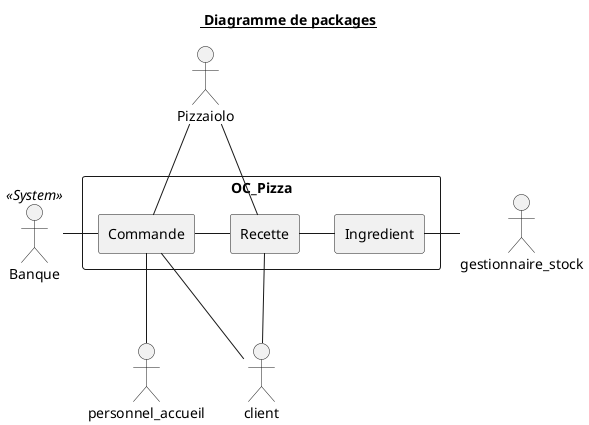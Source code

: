 @startuml 1_PackageDiagram
title <u> Diagramme de packages</u>
' left to right direction
' top to bottom direction

rectangle OC_Pizza {
    rectangle Ingredient AS ITEM
    rectangle Recette AS RECIPE
    rectangle Commande AS CMD
}

actor Pizzaiolo as PIZLO

actor Banque <<System>> as BANK
actor personnel_accueil as ACCUEIL
actor client as CUSTOMER
actor gestionnaire_stock as GEST


CMD - RECIPE
RECIPE - ITEM

PIZLO -- RECIPE
PIZLO -- CMD

CMD -l- BANK

ITEM - GEST

CUSTOMER -u- CMD
CUSTOMER -u- RECIPE

CMD -- ACCUEIL

@enduml